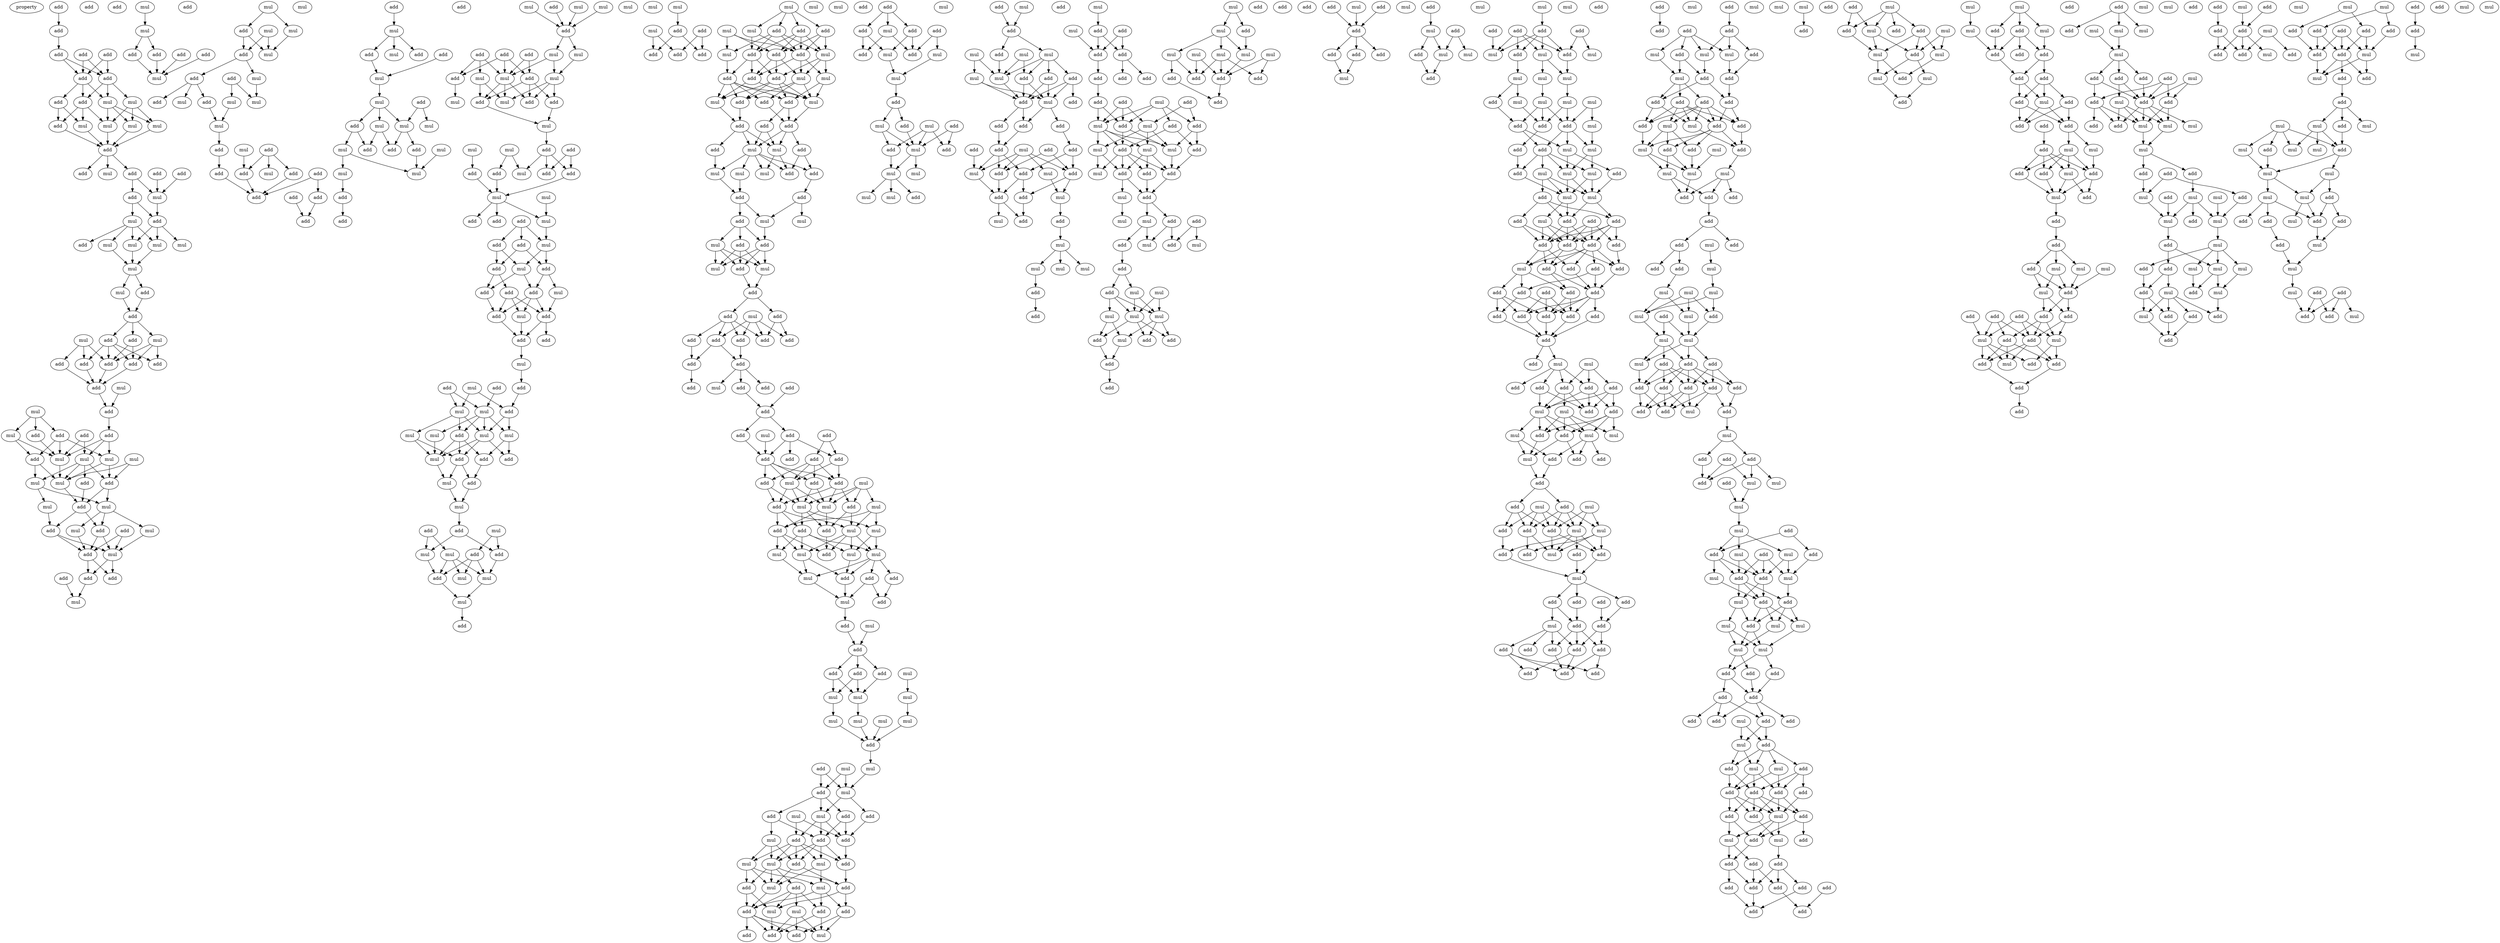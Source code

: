 digraph {
    node [fontcolor=black]
    property [mul=2,lf=1.9]
    0 [ label = add ];
    1 [ label = add ];
    2 [ label = add ];
    3 [ label = add ];
    4 [ label = add ];
    5 [ label = add ];
    6 [ label = add ];
    7 [ label = mul ];
    8 [ label = add ];
    9 [ label = add ];
    10 [ label = mul ];
    11 [ label = add ];
    12 [ label = mul ];
    13 [ label = mul ];
    14 [ label = mul ];
    15 [ label = mul ];
    16 [ label = add ];
    17 [ label = add ];
    18 [ label = mul ];
    19 [ label = add ];
    20 [ label = add ];
    21 [ label = add ];
    22 [ label = add ];
    23 [ label = mul ];
    24 [ label = mul ];
    25 [ label = add ];
    26 [ label = mul ];
    27 [ label = add ];
    28 [ label = mul ];
    29 [ label = mul ];
    30 [ label = mul ];
    31 [ label = mul ];
    32 [ label = add ];
    33 [ label = mul ];
    34 [ label = add ];
    35 [ label = add ];
    36 [ label = mul ];
    37 [ label = mul ];
    38 [ label = add ];
    39 [ label = add ];
    40 [ label = add ];
    41 [ label = add ];
    42 [ label = add ];
    43 [ label = add ];
    44 [ label = add ];
    45 [ label = add ];
    46 [ label = mul ];
    47 [ label = mul ];
    48 [ label = add ];
    49 [ label = add ];
    50 [ label = add ];
    51 [ label = mul ];
    52 [ label = add ];
    53 [ label = add ];
    54 [ label = mul ];
    55 [ label = mul ];
    56 [ label = add ];
    57 [ label = mul ];
    58 [ label = mul ];
    59 [ label = add ];
    60 [ label = mul ];
    61 [ label = mul ];
    62 [ label = add ];
    63 [ label = mul ];
    64 [ label = mul ];
    65 [ label = add ];
    66 [ label = add ];
    67 [ label = add ];
    68 [ label = add ];
    69 [ label = mul ];
    70 [ label = mul ];
    71 [ label = mul ];
    72 [ label = add ];
    73 [ label = add ];
    74 [ label = add ];
    75 [ label = add ];
    76 [ label = add ];
    77 [ label = mul ];
    78 [ label = mul ];
    79 [ label = mul ];
    80 [ label = add ];
    81 [ label = add ];
    82 [ label = add ];
    83 [ label = add ];
    84 [ label = add ];
    85 [ label = mul ];
    86 [ label = mul ];
    87 [ label = mul ];
    88 [ label = add ];
    89 [ label = mul ];
    90 [ label = mul ];
    91 [ label = add ];
    92 [ label = add ];
    93 [ label = mul ];
    94 [ label = add ];
    95 [ label = mul ];
    96 [ label = mul ];
    97 [ label = add ];
    98 [ label = mul ];
    99 [ label = add ];
    100 [ label = mul ];
    101 [ label = add ];
    102 [ label = add ];
    103 [ label = mul ];
    104 [ label = mul ];
    105 [ label = add ];
    106 [ label = add ];
    107 [ label = add ];
    108 [ label = add ];
    109 [ label = add ];
    110 [ label = add ];
    111 [ label = add ];
    112 [ label = add ];
    113 [ label = mul ];
    114 [ label = add ];
    115 [ label = mul ];
    116 [ label = add ];
    117 [ label = add ];
    118 [ label = add ];
    119 [ label = add ];
    120 [ label = mul ];
    121 [ label = mul ];
    122 [ label = add ];
    123 [ label = mul ];
    124 [ label = mul ];
    125 [ label = mul ];
    126 [ label = add ];
    127 [ label = mul ];
    128 [ label = mul ];
    129 [ label = add ];
    130 [ label = add ];
    131 [ label = add ];
    132 [ label = mul ];
    133 [ label = mul ];
    134 [ label = mul ];
    135 [ label = add ];
    136 [ label = add ];
    137 [ label = mul ];
    138 [ label = add ];
    139 [ label = mul ];
    140 [ label = mul ];
    141 [ label = add ];
    142 [ label = add ];
    143 [ label = add ];
    144 [ label = mul ];
    145 [ label = mul ];
    146 [ label = add ];
    147 [ label = mul ];
    148 [ label = mul ];
    149 [ label = add ];
    150 [ label = add ];
    151 [ label = mul ];
    152 [ label = add ];
    153 [ label = add ];
    154 [ label = mul ];
    155 [ label = mul ];
    156 [ label = add ];
    157 [ label = mul ];
    158 [ label = add ];
    159 [ label = mul ];
    160 [ label = add ];
    161 [ label = mul ];
    162 [ label = add ];
    163 [ label = mul ];
    164 [ label = add ];
    165 [ label = add ];
    166 [ label = add ];
    167 [ label = mul ];
    168 [ label = mul ];
    169 [ label = add ];
    170 [ label = add ];
    171 [ label = mul ];
    172 [ label = add ];
    173 [ label = add ];
    174 [ label = mul ];
    175 [ label = add ];
    176 [ label = add ];
    177 [ label = add ];
    178 [ label = mul ];
    179 [ label = mul ];
    180 [ label = add ];
    181 [ label = add ];
    182 [ label = add ];
    183 [ label = add ];
    184 [ label = add ];
    185 [ label = mul ];
    186 [ label = add ];
    187 [ label = add ];
    188 [ label = mul ];
    189 [ label = add ];
    190 [ label = add ];
    191 [ label = mul ];
    192 [ label = add ];
    193 [ label = mul ];
    194 [ label = mul ];
    195 [ label = add ];
    196 [ label = mul ];
    197 [ label = mul ];
    198 [ label = add ];
    199 [ label = mul ];
    200 [ label = mul ];
    201 [ label = add ];
    202 [ label = mul ];
    203 [ label = add ];
    204 [ label = add ];
    205 [ label = add ];
    206 [ label = mul ];
    207 [ label = mul ];
    208 [ label = mul ];
    209 [ label = add ];
    210 [ label = add ];
    211 [ label = mul ];
    212 [ label = add ];
    213 [ label = mul ];
    214 [ label = add ];
    215 [ label = mul ];
    216 [ label = mul ];
    217 [ label = add ];
    218 [ label = mul ];
    219 [ label = mul ];
    220 [ label = mul ];
    221 [ label = add ];
    222 [ label = mul ];
    223 [ label = add ];
    224 [ label = mul ];
    225 [ label = add ];
    226 [ label = add ];
    227 [ label = add ];
    228 [ label = add ];
    229 [ label = mul ];
    230 [ label = mul ];
    231 [ label = add ];
    232 [ label = mul ];
    233 [ label = add ];
    234 [ label = add ];
    235 [ label = mul ];
    236 [ label = add ];
    237 [ label = add ];
    238 [ label = mul ];
    239 [ label = add ];
    240 [ label = add ];
    241 [ label = mul ];
    242 [ label = mul ];
    243 [ label = add ];
    244 [ label = add ];
    245 [ label = add ];
    246 [ label = add ];
    247 [ label = add ];
    248 [ label = mul ];
    249 [ label = mul ];
    250 [ label = add ];
    251 [ label = add ];
    252 [ label = add ];
    253 [ label = add ];
    254 [ label = add ];
    255 [ label = mul ];
    256 [ label = mul ];
    257 [ label = add ];
    258 [ label = add ];
    259 [ label = mul ];
    260 [ label = mul ];
    261 [ label = mul ];
    262 [ label = add ];
    263 [ label = add ];
    264 [ label = add ];
    265 [ label = mul ];
    266 [ label = mul ];
    267 [ label = add ];
    268 [ label = mul ];
    269 [ label = add ];
    270 [ label = mul ];
    271 [ label = mul ];
    272 [ label = mul ];
    273 [ label = add ];
    274 [ label = add ];
    275 [ label = add ];
    276 [ label = mul ];
    277 [ label = add ];
    278 [ label = add ];
    279 [ label = add ];
    280 [ label = add ];
    281 [ label = add ];
    282 [ label = add ];
    283 [ label = add ];
    284 [ label = add ];
    285 [ label = mul ];
    286 [ label = add ];
    287 [ label = add ];
    288 [ label = add ];
    289 [ label = add ];
    290 [ label = add ];
    291 [ label = add ];
    292 [ label = mul ];
    293 [ label = add ];
    294 [ label = add ];
    295 [ label = add ];
    296 [ label = add ];
    297 [ label = add ];
    298 [ label = add ];
    299 [ label = add ];
    300 [ label = mul ];
    301 [ label = add ];
    302 [ label = add ];
    303 [ label = mul ];
    304 [ label = mul ];
    305 [ label = add ];
    306 [ label = mul ];
    307 [ label = mul ];
    308 [ label = add ];
    309 [ label = add ];
    310 [ label = mul ];
    311 [ label = add ];
    312 [ label = add ];
    313 [ label = mul ];
    314 [ label = mul ];
    315 [ label = mul ];
    316 [ label = mul ];
    317 [ label = add ];
    318 [ label = mul ];
    319 [ label = add ];
    320 [ label = add ];
    321 [ label = add ];
    322 [ label = mul ];
    323 [ label = add ];
    324 [ label = mul ];
    325 [ label = add ];
    326 [ label = mul ];
    327 [ label = add ];
    328 [ label = mul ];
    329 [ label = mul ];
    330 [ label = add ];
    331 [ label = add ];
    332 [ label = add ];
    333 [ label = mul ];
    334 [ label = mul ];
    335 [ label = mul ];
    336 [ label = mul ];
    337 [ label = mul ];
    338 [ label = mul ];
    339 [ label = mul ];
    340 [ label = add ];
    341 [ label = mul ];
    342 [ label = add ];
    343 [ label = mul ];
    344 [ label = mul ];
    345 [ label = add ];
    346 [ label = mul ];
    347 [ label = add ];
    348 [ label = add ];
    349 [ label = add ];
    350 [ label = mul ];
    351 [ label = add ];
    352 [ label = mul ];
    353 [ label = add ];
    354 [ label = add ];
    355 [ label = mul ];
    356 [ label = mul ];
    357 [ label = add ];
    358 [ label = add ];
    359 [ label = mul ];
    360 [ label = add ];
    361 [ label = mul ];
    362 [ label = mul ];
    363 [ label = add ];
    364 [ label = add ];
    365 [ label = add ];
    366 [ label = mul ];
    367 [ label = add ];
    368 [ label = mul ];
    369 [ label = add ];
    370 [ label = add ];
    371 [ label = add ];
    372 [ label = add ];
    373 [ label = mul ];
    374 [ label = add ];
    375 [ label = add ];
    376 [ label = add ];
    377 [ label = add ];
    378 [ label = mul ];
    379 [ label = mul ];
    380 [ label = add ];
    381 [ label = add ];
    382 [ label = mul ];
    383 [ label = mul ];
    384 [ label = add ];
    385 [ label = mul ];
    386 [ label = add ];
    387 [ label = add ];
    388 [ label = mul ];
    389 [ label = add ];
    390 [ label = mul ];
    391 [ label = add ];
    392 [ label = mul ];
    393 [ label = add ];
    394 [ label = mul ];
    395 [ label = mul ];
    396 [ label = add ];
    397 [ label = mul ];
    398 [ label = mul ];
    399 [ label = mul ];
    400 [ label = add ];
    401 [ label = add ];
    402 [ label = mul ];
    403 [ label = add ];
    404 [ label = mul ];
    405 [ label = mul ];
    406 [ label = add ];
    407 [ label = mul ];
    408 [ label = mul ];
    409 [ label = add ];
    410 [ label = add ];
    411 [ label = add ];
    412 [ label = add ];
    413 [ label = mul ];
    414 [ label = add ];
    415 [ label = add ];
    416 [ label = add ];
    417 [ label = add ];
    418 [ label = add ];
    419 [ label = add ];
    420 [ label = add ];
    421 [ label = mul ];
    422 [ label = add ];
    423 [ label = add ];
    424 [ label = mul ];
    425 [ label = add ];
    426 [ label = mul ];
    427 [ label = add ];
    428 [ label = mul ];
    429 [ label = add ];
    430 [ label = add ];
    431 [ label = mul ];
    432 [ label = add ];
    433 [ label = add ];
    434 [ label = mul ];
    435 [ label = mul ];
    436 [ label = mul ];
    437 [ label = mul ];
    438 [ label = add ];
    439 [ label = mul ];
    440 [ label = add ];
    441 [ label = add ];
    442 [ label = add ];
    443 [ label = mul ];
    444 [ label = add ];
    445 [ label = add ];
    446 [ label = add ];
    447 [ label = add ];
    448 [ label = add ];
    449 [ label = add ];
    450 [ label = mul ];
    451 [ label = add ];
    452 [ label = add ];
    453 [ label = add ];
    454 [ label = mul ];
    455 [ label = mul ];
    456 [ label = add ];
    457 [ label = add ];
    458 [ label = mul ];
    459 [ label = mul ];
    460 [ label = add ];
    461 [ label = add ];
    462 [ label = mul ];
    463 [ label = add ];
    464 [ label = add ];
    465 [ label = add ];
    466 [ label = mul ];
    467 [ label = add ];
    468 [ label = mul ];
    469 [ label = mul ];
    470 [ label = add ];
    471 [ label = mul ];
    472 [ label = add ];
    473 [ label = mul ];
    474 [ label = mul ];
    475 [ label = add ];
    476 [ label = add ];
    477 [ label = add ];
    478 [ label = add ];
    479 [ label = mul ];
    480 [ label = mul ];
    481 [ label = mul ];
    482 [ label = mul ];
    483 [ label = mul ];
    484 [ label = add ];
    485 [ label = add ];
    486 [ label = add ];
    487 [ label = mul ];
    488 [ label = add ];
    489 [ label = add ];
    490 [ label = mul ];
    491 [ label = mul ];
    492 [ label = add ];
    493 [ label = mul ];
    494 [ label = mul ];
    495 [ label = mul ];
    496 [ label = mul ];
    497 [ label = mul ];
    498 [ label = add ];
    499 [ label = add ];
    500 [ label = add ];
    501 [ label = add ];
    502 [ label = add ];
    503 [ label = add ];
    504 [ label = add ];
    505 [ label = add ];
    506 [ label = add ];
    507 [ label = mul ];
    508 [ label = add ];
    509 [ label = add ];
    510 [ label = mul ];
    511 [ label = add ];
    512 [ label = add ];
    513 [ label = add ];
    514 [ label = add ];
    515 [ label = mul ];
    516 [ label = mul ];
    517 [ label = add ];
    518 [ label = mul ];
    519 [ label = add ];
    520 [ label = mul ];
    521 [ label = mul ];
    522 [ label = add ];
    523 [ label = mul ];
    524 [ label = add ];
    525 [ label = add ];
    526 [ label = add ];
    527 [ label = add ];
    528 [ label = add ];
    529 [ label = mul ];
    530 [ label = mul ];
    531 [ label = mul ];
    532 [ label = add ];
    533 [ label = mul ];
    534 [ label = mul ];
    535 [ label = mul ];
    536 [ label = mul ];
    537 [ label = mul ];
    538 [ label = mul ];
    539 [ label = add ];
    540 [ label = mul ];
    541 [ label = mul ];
    542 [ label = add ];
    543 [ label = add ];
    544 [ label = add ];
    545 [ label = mul ];
    546 [ label = mul ];
    547 [ label = add ];
    548 [ label = mul ];
    549 [ label = add ];
    550 [ label = mul ];
    551 [ label = add ];
    552 [ label = mul ];
    553 [ label = mul ];
    554 [ label = add ];
    555 [ label = mul ];
    556 [ label = add ];
    557 [ label = mul ];
    558 [ label = add ];
    559 [ label = add ];
    560 [ label = add ];
    561 [ label = add ];
    562 [ label = mul ];
    563 [ label = add ];
    564 [ label = add ];
    565 [ label = add ];
    566 [ label = add ];
    567 [ label = add ];
    568 [ label = add ];
    569 [ label = mul ];
    570 [ label = add ];
    571 [ label = add ];
    572 [ label = add ];
    573 [ label = add ];
    574 [ label = add ];
    575 [ label = add ];
    576 [ label = add ];
    577 [ label = add ];
    578 [ label = add ];
    579 [ label = add ];
    580 [ label = add ];
    581 [ label = add ];
    582 [ label = add ];
    583 [ label = mul ];
    584 [ label = add ];
    585 [ label = mul ];
    586 [ label = add ];
    587 [ label = add ];
    588 [ label = add ];
    589 [ label = add ];
    590 [ label = add ];
    591 [ label = add ];
    592 [ label = mul ];
    593 [ label = add ];
    594 [ label = mul ];
    595 [ label = add ];
    596 [ label = mul ];
    597 [ label = mul ];
    598 [ label = mul ];
    599 [ label = add ];
    600 [ label = mul ];
    601 [ label = add ];
    602 [ label = add ];
    603 [ label = add ];
    604 [ label = add ];
    605 [ label = add ];
    606 [ label = mul ];
    607 [ label = add ];
    608 [ label = mul ];
    609 [ label = add ];
    610 [ label = mul ];
    611 [ label = mul ];
    612 [ label = add ];
    613 [ label = add ];
    614 [ label = add ];
    615 [ label = add ];
    616 [ label = mul ];
    617 [ label = add ];
    618 [ label = add ];
    619 [ label = mul ];
    620 [ label = add ];
    621 [ label = add ];
    622 [ label = add ];
    623 [ label = add ];
    624 [ label = add ];
    625 [ label = add ];
    626 [ label = mul ];
    627 [ label = add ];
    628 [ label = add ];
    629 [ label = add ];
    630 [ label = add ];
    631 [ label = add ];
    632 [ label = add ];
    633 [ label = add ];
    634 [ label = add ];
    635 [ label = add ];
    636 [ label = add ];
    637 [ label = add ];
    638 [ label = mul ];
    639 [ label = add ];
    640 [ label = add ];
    641 [ label = add ];
    642 [ label = add ];
    643 [ label = add ];
    644 [ label = mul ];
    645 [ label = mul ];
    646 [ label = mul ];
    647 [ label = mul ];
    648 [ label = add ];
    649 [ label = add ];
    650 [ label = add ];
    651 [ label = add ];
    652 [ label = add ];
    653 [ label = add ];
    654 [ label = mul ];
    655 [ label = add ];
    656 [ label = add ];
    657 [ label = mul ];
    658 [ label = add ];
    659 [ label = add ];
    660 [ label = add ];
    661 [ label = mul ];
    662 [ label = mul ];
    663 [ label = add ];
    664 [ label = mul ];
    665 [ label = mul ];
    666 [ label = mul ];
    667 [ label = add ];
    668 [ label = add ];
    669 [ label = add ];
    670 [ label = add ];
    671 [ label = add ];
    672 [ label = add ];
    673 [ label = mul ];
    674 [ label = mul ];
    675 [ label = add ];
    676 [ label = add ];
    677 [ label = mul ];
    678 [ label = mul ];
    679 [ label = mul ];
    680 [ label = add ];
    681 [ label = add ];
    682 [ label = mul ];
    683 [ label = mul ];
    684 [ label = mul ];
    685 [ label = mul ];
    686 [ label = add ];
    687 [ label = mul ];
    688 [ label = add ];
    689 [ label = add ];
    690 [ label = add ];
    691 [ label = add ];
    692 [ label = add ];
    693 [ label = add ];
    694 [ label = add ];
    695 [ label = add ];
    696 [ label = add ];
    697 [ label = add ];
    698 [ label = mul ];
    699 [ label = mul ];
    700 [ label = add ];
    701 [ label = mul ];
    702 [ label = add ];
    703 [ label = add ];
    704 [ label = add ];
    705 [ label = mul ];
    706 [ label = add ];
    707 [ label = mul ];
    708 [ label = mul ];
    709 [ label = add ];
    710 [ label = mul ];
    711 [ label = mul ];
    712 [ label = add ];
    713 [ label = add ];
    714 [ label = add ];
    715 [ label = mul ];
    716 [ label = mul ];
    717 [ label = add ];
    718 [ label = add ];
    719 [ label = mul ];
    720 [ label = add ];
    721 [ label = add ];
    722 [ label = mul ];
    723 [ label = mul ];
    724 [ label = add ];
    725 [ label = mul ];
    726 [ label = mul ];
    727 [ label = mul ];
    728 [ label = mul ];
    729 [ label = add ];
    730 [ label = add ];
    731 [ label = add ];
    732 [ label = mul ];
    733 [ label = add ];
    734 [ label = add ];
    735 [ label = add ];
    736 [ label = add ];
    737 [ label = add ];
    738 [ label = mul ];
    739 [ label = add ];
    740 [ label = mul ];
    741 [ label = add ];
    742 [ label = mul ];
    743 [ label = mul ];
    744 [ label = add ];
    745 [ label = add ];
    746 [ label = add ];
    747 [ label = add ];
    748 [ label = add ];
    749 [ label = add ];
    750 [ label = mul ];
    751 [ label = add ];
    752 [ label = add ];
    753 [ label = add ];
    754 [ label = mul ];
    755 [ label = add ];
    756 [ label = mul ];
    757 [ label = add ];
    758 [ label = add ];
    759 [ label = add ];
    760 [ label = add ];
    761 [ label = add ];
    762 [ label = add ];
    763 [ label = add ];
    764 [ label = add ];
    765 [ label = add ];
    766 [ label = add ];
    767 [ label = add ];
    768 [ label = mul ];
    769 [ label = add ];
    770 [ label = add ];
    771 [ label = mul ];
    772 [ label = add ];
    773 [ label = mul ];
    774 [ label = add ];
    775 [ label = mul ];
    776 [ label = add ];
    777 [ label = add ];
    778 [ label = add ];
    779 [ label = mul ];
    780 [ label = mul ];
    781 [ label = add ];
    782 [ label = mul ];
    783 [ label = mul ];
    784 [ label = add ];
    785 [ label = mul ];
    786 [ label = mul ];
    787 [ label = mul ];
    788 [ label = add ];
    789 [ label = add ];
    790 [ label = mul ];
    791 [ label = add ];
    792 [ label = add ];
    793 [ label = add ];
    794 [ label = add ];
    795 [ label = add ];
    796 [ label = add ];
    797 [ label = add ];
    798 [ label = add ];
    799 [ label = mul ];
    800 [ label = add ];
    801 [ label = add ];
    802 [ label = add ];
    803 [ label = mul ];
    804 [ label = mul ];
    805 [ label = add ];
    806 [ label = add ];
    807 [ label = add ];
    808 [ label = mul ];
    809 [ label = add ];
    810 [ label = mul ];
    811 [ label = add ];
    812 [ label = add ];
    813 [ label = add ];
    814 [ label = mul ];
    815 [ label = mul ];
    816 [ label = mul ];
    817 [ label = add ];
    818 [ label = mul ];
    819 [ label = add ];
    820 [ label = add ];
    821 [ label = add ];
    822 [ label = add ];
    823 [ label = add ];
    824 [ label = add ];
    825 [ label = add ];
    826 [ label = add ];
    827 [ label = mul ];
    828 [ label = mul ];
    829 [ label = add ];
    830 [ label = add ];
    831 [ label = mul ];
    832 [ label = add ];
    833 [ label = add ];
    834 [ label = add ];
    835 [ label = add ];
    836 [ label = mul ];
    837 [ label = add ];
    838 [ label = mul ];
    839 [ label = mul ];
    840 [ label = mul ];
    841 [ label = mul ];
    842 [ label = mul ];
    843 [ label = add ];
    844 [ label = add ];
    845 [ label = add ];
    846 [ label = add ];
    847 [ label = mul ];
    848 [ label = add ];
    849 [ label = add ];
    850 [ label = add ];
    851 [ label = mul ];
    852 [ label = mul ];
    853 [ label = add ];
    854 [ label = mul ];
    855 [ label = add ];
    856 [ label = mul ];
    857 [ label = add ];
    858 [ label = add ];
    859 [ label = add ];
    860 [ label = mul ];
    861 [ label = mul ];
    862 [ label = add ];
    863 [ label = add ];
    864 [ label = mul ];
    865 [ label = mul ];
    866 [ label = mul ];
    867 [ label = add ];
    868 [ label = mul ];
    869 [ label = add ];
    870 [ label = mul ];
    871 [ label = mul ];
    872 [ label = add ];
    873 [ label = add ];
    874 [ label = mul ];
    875 [ label = mul ];
    876 [ label = mul ];
    877 [ label = add ];
    878 [ label = add ];
    879 [ label = mul ];
    880 [ label = mul ];
    881 [ label = add ];
    882 [ label = add ];
    883 [ label = add ];
    884 [ label = add ];
    885 [ label = add ];
    886 [ label = add ];
    887 [ label = add ];
    888 [ label = mul ];
    889 [ label = add ];
    890 [ label = add ];
    891 [ label = mul ];
    892 [ label = mul ];
    893 [ label = add ];
    894 [ label = add ];
    895 [ label = add ];
    896 [ label = mul ];
    897 [ label = mul ];
    898 [ label = mul ];
    899 [ label = add ];
    900 [ label = add ];
    901 [ label = add ];
    902 [ label = add ];
    903 [ label = add ];
    904 [ label = add ];
    905 [ label = add ];
    906 [ label = mul ];
    907 [ label = add ];
    908 [ label = mul ];
    909 [ label = add ];
    910 [ label = add ];
    911 [ label = mul ];
    912 [ label = mul ];
    913 [ label = mul ];
    914 [ label = add ];
    915 [ label = add ];
    916 [ label = mul ];
    917 [ label = mul ];
    918 [ label = mul ];
    919 [ label = add ];
    920 [ label = mul ];
    921 [ label = mul ];
    922 [ label = mul ];
    923 [ label = mul ];
    924 [ label = add ];
    925 [ label = add ];
    926 [ label = add ];
    927 [ label = add ];
    928 [ label = mul ];
    929 [ label = add ];
    930 [ label = mul ];
    931 [ label = add ];
    932 [ label = mul ];
    933 [ label = mul ];
    934 [ label = add ];
    935 [ label = add ];
    936 [ label = mul ];
    937 [ label = add ];
    938 [ label = add ];
    939 [ label = add ];
    940 [ label = add ];
    941 [ label = mul ];
    942 [ label = add ];
    943 [ label = mul ];
    944 [ label = mul ];
    0 -> 1 [ name = 0 ];
    1 -> 2 [ name = 1 ];
    2 -> 5 [ name = 2 ];
    2 -> 6 [ name = 3 ];
    3 -> 5 [ name = 4 ];
    3 -> 6 [ name = 5 ];
    4 -> 5 [ name = 6 ];
    4 -> 6 [ name = 7 ];
    5 -> 7 [ name = 8 ];
    5 -> 8 [ name = 9 ];
    5 -> 9 [ name = 10 ];
    6 -> 7 [ name = 11 ];
    6 -> 9 [ name = 12 ];
    6 -> 10 [ name = 13 ];
    7 -> 13 [ name = 14 ];
    7 -> 14 [ name = 15 ];
    7 -> 15 [ name = 16 ];
    8 -> 11 [ name = 17 ];
    8 -> 12 [ name = 18 ];
    9 -> 11 [ name = 19 ];
    9 -> 12 [ name = 20 ];
    9 -> 13 [ name = 21 ];
    10 -> 13 [ name = 22 ];
    10 -> 14 [ name = 23 ];
    10 -> 15 [ name = 24 ];
    11 -> 16 [ name = 25 ];
    12 -> 16 [ name = 26 ];
    13 -> 16 [ name = 27 ];
    14 -> 16 [ name = 28 ];
    15 -> 16 [ name = 29 ];
    16 -> 17 [ name = 30 ];
    16 -> 18 [ name = 31 ];
    16 -> 21 [ name = 32 ];
    19 -> 23 [ name = 33 ];
    20 -> 23 [ name = 34 ];
    21 -> 22 [ name = 35 ];
    21 -> 23 [ name = 36 ];
    22 -> 24 [ name = 37 ];
    22 -> 25 [ name = 38 ];
    23 -> 25 [ name = 39 ];
    24 -> 27 [ name = 40 ];
    24 -> 28 [ name = 41 ];
    24 -> 29 [ name = 42 ];
    24 -> 30 [ name = 43 ];
    25 -> 26 [ name = 44 ];
    25 -> 28 [ name = 45 ];
    25 -> 30 [ name = 46 ];
    28 -> 31 [ name = 47 ];
    29 -> 31 [ name = 48 ];
    30 -> 31 [ name = 49 ];
    31 -> 33 [ name = 50 ];
    31 -> 34 [ name = 51 ];
    33 -> 35 [ name = 52 ];
    34 -> 35 [ name = 53 ];
    35 -> 37 [ name = 54 ];
    35 -> 38 [ name = 55 ];
    35 -> 39 [ name = 56 ];
    36 -> 40 [ name = 57 ];
    36 -> 41 [ name = 58 ];
    36 -> 42 [ name = 59 ];
    37 -> 42 [ name = 60 ];
    37 -> 43 [ name = 61 ];
    37 -> 44 [ name = 62 ];
    38 -> 41 [ name = 63 ];
    38 -> 42 [ name = 64 ];
    38 -> 43 [ name = 65 ];
    38 -> 44 [ name = 66 ];
    39 -> 42 [ name = 67 ];
    39 -> 43 [ name = 68 ];
    40 -> 45 [ name = 69 ];
    41 -> 45 [ name = 70 ];
    42 -> 45 [ name = 71 ];
    43 -> 45 [ name = 72 ];
    45 -> 48 [ name = 73 ];
    46 -> 48 [ name = 74 ];
    47 -> 49 [ name = 75 ];
    47 -> 51 [ name = 76 ];
    47 -> 53 [ name = 77 ];
    48 -> 50 [ name = 78 ];
    49 -> 56 [ name = 79 ];
    49 -> 57 [ name = 80 ];
    49 -> 58 [ name = 81 ];
    50 -> 54 [ name = 82 ];
    50 -> 57 [ name = 83 ];
    50 -> 58 [ name = 84 ];
    51 -> 56 [ name = 85 ];
    51 -> 57 [ name = 86 ];
    52 -> 54 [ name = 87 ];
    52 -> 57 [ name = 88 ];
    53 -> 57 [ name = 89 ];
    54 -> 59 [ name = 90 ];
    54 -> 60 [ name = 91 ];
    54 -> 61 [ name = 92 ];
    54 -> 62 [ name = 93 ];
    55 -> 61 [ name = 94 ];
    55 -> 62 [ name = 95 ];
    56 -> 60 [ name = 96 ];
    56 -> 61 [ name = 97 ];
    57 -> 61 [ name = 98 ];
    58 -> 61 [ name = 99 ];
    58 -> 62 [ name = 100 ];
    59 -> 65 [ name = 101 ];
    60 -> 63 [ name = 102 ];
    60 -> 64 [ name = 103 ];
    61 -> 65 [ name = 104 ];
    62 -> 63 [ name = 105 ];
    62 -> 65 [ name = 106 ];
    63 -> 67 [ name = 107 ];
    63 -> 69 [ name = 108 ];
    63 -> 70 [ name = 109 ];
    64 -> 68 [ name = 110 ];
    65 -> 67 [ name = 111 ];
    65 -> 68 [ name = 112 ];
    66 -> 71 [ name = 113 ];
    66 -> 72 [ name = 114 ];
    67 -> 71 [ name = 115 ];
    67 -> 72 [ name = 116 ];
    68 -> 71 [ name = 117 ];
    68 -> 72 [ name = 118 ];
    69 -> 71 [ name = 119 ];
    70 -> 72 [ name = 120 ];
    71 -> 74 [ name = 121 ];
    71 -> 75 [ name = 122 ];
    72 -> 74 [ name = 123 ];
    72 -> 75 [ name = 124 ];
    73 -> 77 [ name = 125 ];
    74 -> 77 [ name = 126 ];
    78 -> 79 [ name = 127 ];
    79 -> 83 [ name = 128 ];
    79 -> 84 [ name = 129 ];
    81 -> 85 [ name = 130 ];
    82 -> 85 [ name = 131 ];
    83 -> 85 [ name = 132 ];
    84 -> 85 [ name = 133 ];
    86 -> 87 [ name = 134 ];
    86 -> 88 [ name = 135 ];
    87 -> 90 [ name = 136 ];
    88 -> 90 [ name = 137 ];
    88 -> 91 [ name = 138 ];
    89 -> 90 [ name = 139 ];
    89 -> 91 [ name = 140 ];
    91 -> 93 [ name = 141 ];
    91 -> 94 [ name = 142 ];
    92 -> 95 [ name = 143 ];
    92 -> 96 [ name = 144 ];
    93 -> 95 [ name = 145 ];
    94 -> 97 [ name = 146 ];
    94 -> 98 [ name = 147 ];
    94 -> 99 [ name = 148 ];
    96 -> 100 [ name = 149 ];
    99 -> 100 [ name = 150 ];
    100 -> 102 [ name = 151 ];
    101 -> 104 [ name = 152 ];
    101 -> 105 [ name = 153 ];
    101 -> 107 [ name = 154 ];
    102 -> 106 [ name = 155 ];
    103 -> 105 [ name = 156 ];
    105 -> 110 [ name = 157 ];
    106 -> 110 [ name = 158 ];
    107 -> 110 [ name = 159 ];
    108 -> 109 [ name = 160 ];
    108 -> 110 [ name = 161 ];
    109 -> 112 [ name = 162 ];
    111 -> 112 [ name = 163 ];
    114 -> 115 [ name = 164 ];
    115 -> 117 [ name = 165 ];
    115 -> 119 [ name = 166 ];
    115 -> 120 [ name = 167 ];
    118 -> 121 [ name = 168 ];
    119 -> 121 [ name = 169 ];
    121 -> 123 [ name = 170 ];
    122 -> 125 [ name = 171 ];
    122 -> 127 [ name = 172 ];
    123 -> 124 [ name = 173 ];
    123 -> 126 [ name = 174 ];
    123 -> 127 [ name = 175 ];
    124 -> 129 [ name = 176 ];
    124 -> 131 [ name = 177 ];
    126 -> 128 [ name = 178 ];
    126 -> 129 [ name = 179 ];
    127 -> 130 [ name = 180 ];
    127 -> 131 [ name = 181 ];
    128 -> 133 [ name = 182 ];
    128 -> 134 [ name = 183 ];
    130 -> 134 [ name = 184 ];
    132 -> 134 [ name = 185 ];
    133 -> 135 [ name = 186 ];
    135 -> 136 [ name = 187 ];
    137 -> 141 [ name = 188 ];
    138 -> 141 [ name = 189 ];
    139 -> 141 [ name = 190 ];
    140 -> 141 [ name = 191 ];
    141 -> 144 [ name = 192 ];
    141 -> 145 [ name = 193 ];
    142 -> 148 [ name = 194 ];
    142 -> 149 [ name = 195 ];
    142 -> 150 [ name = 196 ];
    143 -> 147 [ name = 197 ];
    143 -> 148 [ name = 198 ];
    143 -> 150 [ name = 199 ];
    144 -> 148 [ name = 200 ];
    144 -> 151 [ name = 201 ];
    145 -> 151 [ name = 202 ];
    146 -> 148 [ name = 203 ];
    146 -> 149 [ name = 204 ];
    147 -> 153 [ name = 205 ];
    147 -> 155 [ name = 206 ];
    148 -> 153 [ name = 207 ];
    148 -> 155 [ name = 208 ];
    148 -> 156 [ name = 209 ];
    149 -> 152 [ name = 210 ];
    149 -> 153 [ name = 211 ];
    149 -> 156 [ name = 212 ];
    150 -> 154 [ name = 213 ];
    151 -> 152 [ name = 214 ];
    151 -> 155 [ name = 215 ];
    151 -> 156 [ name = 216 ];
    152 -> 157 [ name = 217 ];
    153 -> 157 [ name = 218 ];
    157 -> 160 [ name = 219 ];
    158 -> 162 [ name = 220 ];
    158 -> 166 [ name = 221 ];
    159 -> 163 [ name = 222 ];
    159 -> 164 [ name = 223 ];
    160 -> 162 [ name = 224 ];
    160 -> 163 [ name = 225 ];
    160 -> 166 [ name = 226 ];
    161 -> 165 [ name = 227 ];
    162 -> 167 [ name = 228 ];
    164 -> 167 [ name = 229 ];
    165 -> 167 [ name = 230 ];
    167 -> 170 [ name = 231 ];
    167 -> 171 [ name = 232 ];
    167 -> 172 [ name = 233 ];
    168 -> 171 [ name = 234 ];
    169 -> 173 [ name = 235 ];
    169 -> 174 [ name = 236 ];
    169 -> 175 [ name = 237 ];
    171 -> 174 [ name = 238 ];
    173 -> 176 [ name = 239 ];
    173 -> 178 [ name = 240 ];
    174 -> 177 [ name = 241 ];
    174 -> 178 [ name = 242 ];
    175 -> 176 [ name = 243 ];
    175 -> 177 [ name = 244 ];
    176 -> 181 [ name = 245 ];
    176 -> 182 [ name = 246 ];
    177 -> 179 [ name = 247 ];
    177 -> 180 [ name = 248 ];
    178 -> 180 [ name = 249 ];
    178 -> 182 [ name = 250 ];
    179 -> 183 [ name = 251 ];
    180 -> 183 [ name = 252 ];
    180 -> 184 [ name = 253 ];
    180 -> 185 [ name = 254 ];
    181 -> 183 [ name = 255 ];
    181 -> 184 [ name = 256 ];
    181 -> 185 [ name = 257 ];
    182 -> 184 [ name = 258 ];
    183 -> 186 [ name = 259 ];
    183 -> 187 [ name = 260 ];
    184 -> 186 [ name = 261 ];
    185 -> 186 [ name = 262 ];
    186 -> 188 [ name = 263 ];
    188 -> 190 [ name = 264 ];
    189 -> 193 [ name = 265 ];
    190 -> 195 [ name = 266 ];
    191 -> 194 [ name = 267 ];
    191 -> 195 [ name = 268 ];
    192 -> 193 [ name = 269 ];
    192 -> 194 [ name = 270 ];
    193 -> 196 [ name = 271 ];
    193 -> 197 [ name = 272 ];
    193 -> 198 [ name = 273 ];
    193 -> 199 [ name = 274 ];
    194 -> 196 [ name = 275 ];
    194 -> 198 [ name = 276 ];
    194 -> 200 [ name = 277 ];
    195 -> 196 [ name = 278 ];
    195 -> 199 [ name = 279 ];
    196 -> 201 [ name = 280 ];
    196 -> 202 [ name = 281 ];
    196 -> 203 [ name = 282 ];
    197 -> 202 [ name = 283 ];
    198 -> 202 [ name = 284 ];
    198 -> 203 [ name = 285 ];
    198 -> 204 [ name = 286 ];
    199 -> 201 [ name = 287 ];
    199 -> 204 [ name = 288 ];
    200 -> 202 [ name = 289 ];
    200 -> 203 [ name = 290 ];
    202 -> 206 [ name = 291 ];
    203 -> 205 [ name = 292 ];
    203 -> 206 [ name = 293 ];
    204 -> 205 [ name = 294 ];
    205 -> 207 [ name = 295 ];
    206 -> 207 [ name = 296 ];
    207 -> 210 [ name = 297 ];
    209 -> 213 [ name = 298 ];
    209 -> 215 [ name = 299 ];
    210 -> 214 [ name = 300 ];
    210 -> 215 [ name = 301 ];
    211 -> 212 [ name = 302 ];
    211 -> 214 [ name = 303 ];
    212 -> 216 [ name = 304 ];
    212 -> 217 [ name = 305 ];
    212 -> 218 [ name = 306 ];
    213 -> 216 [ name = 307 ];
    213 -> 217 [ name = 308 ];
    213 -> 218 [ name = 309 ];
    214 -> 216 [ name = 310 ];
    215 -> 217 [ name = 311 ];
    216 -> 220 [ name = 312 ];
    217 -> 220 [ name = 313 ];
    220 -> 221 [ name = 314 ];
    222 -> 225 [ name = 315 ];
    223 -> 226 [ name = 316 ];
    223 -> 228 [ name = 317 ];
    224 -> 226 [ name = 318 ];
    224 -> 227 [ name = 319 ];
    225 -> 227 [ name = 320 ];
    225 -> 228 [ name = 321 ];
    229 -> 230 [ name = 322 ];
    229 -> 231 [ name = 323 ];
    229 -> 233 [ name = 324 ];
    229 -> 234 [ name = 325 ];
    230 -> 237 [ name = 326 ];
    230 -> 239 [ name = 327 ];
    231 -> 235 [ name = 328 ];
    231 -> 236 [ name = 329 ];
    231 -> 237 [ name = 330 ];
    232 -> 236 [ name = 331 ];
    232 -> 237 [ name = 332 ];
    232 -> 238 [ name = 333 ];
    233 -> 235 [ name = 334 ];
    233 -> 236 [ name = 335 ];
    233 -> 237 [ name = 336 ];
    233 -> 239 [ name = 337 ];
    234 -> 235 [ name = 338 ];
    234 -> 237 [ name = 339 ];
    234 -> 238 [ name = 340 ];
    234 -> 239 [ name = 341 ];
    235 -> 241 [ name = 342 ];
    235 -> 242 [ name = 343 ];
    235 -> 243 [ name = 344 ];
    236 -> 240 [ name = 345 ];
    236 -> 242 [ name = 346 ];
    236 -> 243 [ name = 347 ];
    237 -> 240 [ name = 348 ];
    237 -> 241 [ name = 349 ];
    237 -> 242 [ name = 350 ];
    238 -> 244 [ name = 351 ];
    239 -> 240 [ name = 352 ];
    239 -> 243 [ name = 353 ];
    239 -> 244 [ name = 354 ];
    240 -> 248 [ name = 355 ];
    240 -> 249 [ name = 356 ];
    241 -> 245 [ name = 357 ];
    241 -> 249 [ name = 358 ];
    242 -> 246 [ name = 359 ];
    242 -> 247 [ name = 360 ];
    242 -> 249 [ name = 361 ];
    243 -> 245 [ name = 362 ];
    243 -> 246 [ name = 363 ];
    243 -> 248 [ name = 364 ];
    243 -> 249 [ name = 365 ];
    244 -> 245 [ name = 366 ];
    244 -> 246 [ name = 367 ];
    244 -> 247 [ name = 368 ];
    244 -> 248 [ name = 369 ];
    244 -> 249 [ name = 370 ];
    245 -> 250 [ name = 371 ];
    245 -> 251 [ name = 372 ];
    246 -> 252 [ name = 373 ];
    247 -> 250 [ name = 374 ];
    248 -> 252 [ name = 375 ];
    249 -> 250 [ name = 376 ];
    250 -> 253 [ name = 377 ];
    250 -> 255 [ name = 378 ];
    250 -> 256 [ name = 379 ];
    251 -> 255 [ name = 380 ];
    251 -> 256 [ name = 381 ];
    252 -> 254 [ name = 382 ];
    252 -> 255 [ name = 383 ];
    252 -> 256 [ name = 384 ];
    253 -> 257 [ name = 385 ];
    253 -> 258 [ name = 386 ];
    254 -> 260 [ name = 387 ];
    255 -> 257 [ name = 388 ];
    255 -> 259 [ name = 389 ];
    256 -> 257 [ name = 390 ];
    256 -> 258 [ name = 391 ];
    256 -> 259 [ name = 392 ];
    256 -> 260 [ name = 393 ];
    256 -> 261 [ name = 394 ];
    258 -> 262 [ name = 395 ];
    260 -> 263 [ name = 396 ];
    261 -> 263 [ name = 397 ];
    262 -> 265 [ name = 398 ];
    262 -> 266 [ name = 399 ];
    263 -> 264 [ name = 400 ];
    263 -> 265 [ name = 401 ];
    264 -> 267 [ name = 402 ];
    264 -> 268 [ name = 403 ];
    264 -> 269 [ name = 404 ];
    265 -> 267 [ name = 405 ];
    267 -> 271 [ name = 406 ];
    267 -> 272 [ name = 407 ];
    267 -> 273 [ name = 408 ];
    268 -> 271 [ name = 409 ];
    268 -> 272 [ name = 410 ];
    268 -> 273 [ name = 411 ];
    269 -> 271 [ name = 412 ];
    269 -> 272 [ name = 413 ];
    269 -> 273 [ name = 414 ];
    272 -> 274 [ name = 415 ];
    273 -> 274 [ name = 416 ];
    274 -> 275 [ name = 417 ];
    274 -> 277 [ name = 418 ];
    275 -> 280 [ name = 419 ];
    275 -> 281 [ name = 420 ];
    276 -> 278 [ name = 421 ];
    276 -> 280 [ name = 422 ];
    276 -> 281 [ name = 423 ];
    276 -> 282 [ name = 424 ];
    277 -> 278 [ name = 425 ];
    277 -> 279 [ name = 426 ];
    277 -> 281 [ name = 427 ];
    277 -> 282 [ name = 428 ];
    278 -> 283 [ name = 429 ];
    279 -> 284 [ name = 430 ];
    282 -> 283 [ name = 431 ];
    282 -> 284 [ name = 432 ];
    283 -> 285 [ name = 433 ];
    283 -> 287 [ name = 434 ];
    283 -> 289 [ name = 435 ];
    284 -> 288 [ name = 436 ];
    286 -> 290 [ name = 437 ];
    289 -> 290 [ name = 438 ];
    290 -> 293 [ name = 439 ];
    290 -> 294 [ name = 440 ];
    291 -> 295 [ name = 441 ];
    291 -> 298 [ name = 442 ];
    292 -> 297 [ name = 443 ];
    293 -> 295 [ name = 444 ];
    293 -> 296 [ name = 445 ];
    293 -> 297 [ name = 446 ];
    294 -> 297 [ name = 447 ];
    295 -> 299 [ name = 448 ];
    295 -> 300 [ name = 449 ];
    297 -> 299 [ name = 450 ];
    297 -> 300 [ name = 451 ];
    297 -> 301 [ name = 452 ];
    297 -> 302 [ name = 453 ];
    298 -> 299 [ name = 454 ];
    298 -> 300 [ name = 455 ];
    298 -> 301 [ name = 456 ];
    298 -> 302 [ name = 457 ];
    299 -> 305 [ name = 458 ];
    299 -> 307 [ name = 459 ];
    299 -> 308 [ name = 460 ];
    300 -> 304 [ name = 461 ];
    300 -> 307 [ name = 462 ];
    300 -> 308 [ name = 463 ];
    301 -> 304 [ name = 464 ];
    301 -> 308 [ name = 465 ];
    302 -> 304 [ name = 466 ];
    302 -> 307 [ name = 467 ];
    303 -> 304 [ name = 468 ];
    303 -> 305 [ name = 469 ];
    303 -> 306 [ name = 470 ];
    303 -> 307 [ name = 471 ];
    304 -> 309 [ name = 472 ];
    304 -> 310 [ name = 473 ];
    304 -> 312 [ name = 474 ];
    305 -> 309 [ name = 475 ];
    305 -> 313 [ name = 476 ];
    306 -> 310 [ name = 477 ];
    306 -> 311 [ name = 478 ];
    306 -> 313 [ name = 479 ];
    307 -> 309 [ name = 480 ];
    307 -> 311 [ name = 481 ];
    308 -> 311 [ name = 482 ];
    308 -> 312 [ name = 483 ];
    308 -> 313 [ name = 484 ];
    309 -> 317 [ name = 485 ];
    310 -> 315 [ name = 486 ];
    310 -> 318 [ name = 487 ];
    311 -> 314 [ name = 488 ];
    311 -> 316 [ name = 489 ];
    311 -> 317 [ name = 490 ];
    312 -> 314 [ name = 491 ];
    312 -> 315 [ name = 492 ];
    312 -> 316 [ name = 493 ];
    312 -> 318 [ name = 494 ];
    313 -> 314 [ name = 495 ];
    313 -> 315 [ name = 496 ];
    313 -> 317 [ name = 497 ];
    313 -> 318 [ name = 498 ];
    314 -> 320 [ name = 499 ];
    314 -> 322 [ name = 500 ];
    315 -> 320 [ name = 501 ];
    316 -> 322 [ name = 502 ];
    318 -> 319 [ name = 503 ];
    318 -> 320 [ name = 504 ];
    318 -> 321 [ name = 505 ];
    318 -> 322 [ name = 506 ];
    319 -> 323 [ name = 507 ];
    320 -> 324 [ name = 508 ];
    321 -> 323 [ name = 509 ];
    321 -> 324 [ name = 510 ];
    322 -> 324 [ name = 511 ];
    324 -> 325 [ name = 512 ];
    325 -> 327 [ name = 513 ];
    326 -> 327 [ name = 514 ];
    327 -> 330 [ name = 515 ];
    327 -> 331 [ name = 516 ];
    327 -> 332 [ name = 517 ];
    328 -> 333 [ name = 518 ];
    330 -> 334 [ name = 519 ];
    330 -> 335 [ name = 520 ];
    331 -> 334 [ name = 521 ];
    332 -> 334 [ name = 522 ];
    332 -> 335 [ name = 523 ];
    333 -> 338 [ name = 524 ];
    334 -> 339 [ name = 525 ];
    335 -> 337 [ name = 526 ];
    336 -> 340 [ name = 527 ];
    337 -> 340 [ name = 528 ];
    338 -> 340 [ name = 529 ];
    339 -> 340 [ name = 530 ];
    340 -> 341 [ name = 531 ];
    341 -> 344 [ name = 532 ];
    342 -> 344 [ name = 533 ];
    342 -> 345 [ name = 534 ];
    343 -> 344 [ name = 535 ];
    343 -> 345 [ name = 536 ];
    344 -> 347 [ name = 537 ];
    344 -> 350 [ name = 538 ];
    345 -> 348 [ name = 539 ];
    345 -> 349 [ name = 540 ];
    345 -> 350 [ name = 541 ];
    346 -> 351 [ name = 542 ];
    346 -> 354 [ name = 543 ];
    347 -> 354 [ name = 544 ];
    348 -> 353 [ name = 545 ];
    348 -> 354 [ name = 546 ];
    349 -> 352 [ name = 547 ];
    349 -> 353 [ name = 548 ];
    350 -> 351 [ name = 549 ];
    350 -> 353 [ name = 550 ];
    350 -> 354 [ name = 551 ];
    351 -> 355 [ name = 552 ];
    351 -> 356 [ name = 553 ];
    351 -> 357 [ name = 554 ];
    351 -> 358 [ name = 555 ];
    351 -> 359 [ name = 556 ];
    352 -> 356 [ name = 557 ];
    352 -> 358 [ name = 558 ];
    352 -> 359 [ name = 559 ];
    353 -> 355 [ name = 560 ];
    353 -> 356 [ name = 561 ];
    353 -> 357 [ name = 562 ];
    353 -> 358 [ name = 563 ];
    354 -> 357 [ name = 564 ];
    355 -> 361 [ name = 565 ];
    355 -> 362 [ name = 566 ];
    356 -> 360 [ name = 567 ];
    356 -> 362 [ name = 568 ];
    356 -> 363 [ name = 569 ];
    356 -> 364 [ name = 570 ];
    357 -> 360 [ name = 571 ];
    358 -> 360 [ name = 572 ];
    358 -> 362 [ name = 573 ];
    359 -> 361 [ name = 574 ];
    359 -> 362 [ name = 575 ];
    359 -> 363 [ name = 576 ];
    360 -> 366 [ name = 577 ];
    360 -> 367 [ name = 578 ];
    361 -> 365 [ name = 579 ];
    361 -> 367 [ name = 580 ];
    361 -> 369 [ name = 581 ];
    362 -> 369 [ name = 582 ];
    363 -> 366 [ name = 583 ];
    363 -> 369 [ name = 584 ];
    364 -> 365 [ name = 585 ];
    364 -> 366 [ name = 586 ];
    364 -> 368 [ name = 587 ];
    364 -> 369 [ name = 588 ];
    365 -> 370 [ name = 589 ];
    365 -> 373 [ name = 590 ];
    366 -> 370 [ name = 591 ];
    367 -> 372 [ name = 592 ];
    367 -> 373 [ name = 593 ];
    368 -> 370 [ name = 594 ];
    368 -> 372 [ name = 595 ];
    368 -> 373 [ name = 596 ];
    369 -> 370 [ name = 597 ];
    369 -> 371 [ name = 598 ];
    369 -> 372 [ name = 599 ];
    369 -> 373 [ name = 600 ];
    375 -> 377 [ name = 601 ];
    375 -> 379 [ name = 602 ];
    375 -> 380 [ name = 603 ];
    376 -> 382 [ name = 604 ];
    376 -> 384 [ name = 605 ];
    377 -> 381 [ name = 606 ];
    377 -> 383 [ name = 607 ];
    379 -> 381 [ name = 608 ];
    379 -> 384 [ name = 609 ];
    380 -> 383 [ name = 610 ];
    380 -> 384 [ name = 611 ];
    382 -> 385 [ name = 612 ];
    383 -> 385 [ name = 613 ];
    385 -> 386 [ name = 614 ];
    386 -> 387 [ name = 615 ];
    386 -> 388 [ name = 616 ];
    387 -> 392 [ name = 617 ];
    388 -> 392 [ name = 618 ];
    388 -> 393 [ name = 619 ];
    389 -> 391 [ name = 620 ];
    389 -> 392 [ name = 621 ];
    390 -> 391 [ name = 622 ];
    390 -> 392 [ name = 623 ];
    390 -> 393 [ name = 624 ];
    392 -> 394 [ name = 625 ];
    392 -> 395 [ name = 626 ];
    393 -> 394 [ name = 627 ];
    394 -> 398 [ name = 628 ];
    394 -> 399 [ name = 629 ];
    394 -> 400 [ name = 630 ];
    396 -> 401 [ name = 631 ];
    397 -> 401 [ name = 632 ];
    401 -> 403 [ name = 633 ];
    401 -> 404 [ name = 634 ];
    402 -> 407 [ name = 635 ];
    402 -> 408 [ name = 636 ];
    403 -> 408 [ name = 637 ];
    404 -> 406 [ name = 638 ];
    404 -> 408 [ name = 639 ];
    404 -> 409 [ name = 640 ];
    404 -> 410 [ name = 641 ];
    405 -> 408 [ name = 642 ];
    405 -> 409 [ name = 643 ];
    406 -> 411 [ name = 644 ];
    406 -> 412 [ name = 645 ];
    406 -> 413 [ name = 646 ];
    407 -> 411 [ name = 647 ];
    407 -> 413 [ name = 648 ];
    408 -> 411 [ name = 649 ];
    409 -> 411 [ name = 650 ];
    409 -> 413 [ name = 651 ];
    410 -> 411 [ name = 652 ];
    410 -> 413 [ name = 653 ];
    411 -> 414 [ name = 654 ];
    411 -> 415 [ name = 655 ];
    413 -> 414 [ name = 656 ];
    413 -> 416 [ name = 657 ];
    414 -> 418 [ name = 658 ];
    415 -> 418 [ name = 659 ];
    416 -> 420 [ name = 660 ];
    417 -> 424 [ name = 661 ];
    418 -> 422 [ name = 662 ];
    418 -> 424 [ name = 663 ];
    418 -> 425 [ name = 664 ];
    419 -> 422 [ name = 665 ];
    419 -> 423 [ name = 666 ];
    420 -> 423 [ name = 667 ];
    420 -> 425 [ name = 668 ];
    421 -> 422 [ name = 669 ];
    421 -> 423 [ name = 670 ];
    421 -> 424 [ name = 671 ];
    421 -> 426 [ name = 672 ];
    422 -> 429 [ name = 673 ];
    423 -> 427 [ name = 674 ];
    423 -> 428 [ name = 675 ];
    424 -> 429 [ name = 676 ];
    425 -> 427 [ name = 677 ];
    425 -> 429 [ name = 678 ];
    426 -> 428 [ name = 679 ];
    427 -> 433 [ name = 680 ];
    428 -> 430 [ name = 681 ];
    429 -> 431 [ name = 682 ];
    429 -> 433 [ name = 683 ];
    430 -> 434 [ name = 684 ];
    434 -> 435 [ name = 685 ];
    434 -> 436 [ name = 686 ];
    434 -> 437 [ name = 687 ];
    435 -> 438 [ name = 688 ];
    438 -> 440 [ name = 689 ];
    439 -> 441 [ name = 690 ];
    441 -> 444 [ name = 691 ];
    441 -> 445 [ name = 692 ];
    442 -> 444 [ name = 693 ];
    442 -> 445 [ name = 694 ];
    443 -> 444 [ name = 695 ];
    444 -> 446 [ name = 696 ];
    445 -> 447 [ name = 697 ];
    445 -> 448 [ name = 698 ];
    446 -> 449 [ name = 699 ];
    449 -> 453 [ name = 700 ];
    449 -> 455 [ name = 701 ];
    450 -> 453 [ name = 702 ];
    450 -> 455 [ name = 703 ];
    450 -> 456 [ name = 704 ];
    450 -> 457 [ name = 705 ];
    451 -> 454 [ name = 706 ];
    451 -> 457 [ name = 707 ];
    452 -> 453 [ name = 708 ];
    452 -> 454 [ name = 709 ];
    452 -> 455 [ name = 710 ];
    453 -> 459 [ name = 711 ];
    453 -> 460 [ name = 712 ];
    454 -> 458 [ name = 713 ];
    454 -> 459 [ name = 714 ];
    454 -> 462 [ name = 715 ];
    455 -> 458 [ name = 716 ];
    455 -> 459 [ name = 717 ];
    455 -> 460 [ name = 718 ];
    455 -> 462 [ name = 719 ];
    456 -> 460 [ name = 720 ];
    456 -> 461 [ name = 721 ];
    457 -> 459 [ name = 722 ];
    457 -> 461 [ name = 723 ];
    458 -> 463 [ name = 724 ];
    458 -> 464 [ name = 725 ];
    458 -> 465 [ name = 726 ];
    459 -> 464 [ name = 727 ];
    460 -> 463 [ name = 728 ];
    460 -> 464 [ name = 729 ];
    460 -> 465 [ name = 730 ];
    460 -> 466 [ name = 731 ];
    461 -> 464 [ name = 732 ];
    462 -> 465 [ name = 733 ];
    462 -> 466 [ name = 734 ];
    463 -> 467 [ name = 735 ];
    464 -> 467 [ name = 736 ];
    465 -> 467 [ name = 737 ];
    465 -> 468 [ name = 738 ];
    467 -> 470 [ name = 739 ];
    467 -> 471 [ name = 740 ];
    468 -> 469 [ name = 741 ];
    470 -> 473 [ name = 742 ];
    470 -> 475 [ name = 743 ];
    471 -> 473 [ name = 744 ];
    471 -> 476 [ name = 745 ];
    472 -> 474 [ name = 746 ];
    472 -> 475 [ name = 747 ];
    476 -> 477 [ name = 748 ];
    477 -> 478 [ name = 749 ];
    477 -> 479 [ name = 750 ];
    478 -> 481 [ name = 751 ];
    478 -> 482 [ name = 752 ];
    478 -> 483 [ name = 753 ];
    479 -> 482 [ name = 754 ];
    479 -> 483 [ name = 755 ];
    480 -> 482 [ name = 756 ];
    480 -> 483 [ name = 757 ];
    481 -> 485 [ name = 758 ];
    481 -> 487 [ name = 759 ];
    482 -> 484 [ name = 760 ];
    482 -> 486 [ name = 761 ];
    482 -> 487 [ name = 762 ];
    483 -> 484 [ name = 763 ];
    483 -> 485 [ name = 764 ];
    483 -> 486 [ name = 765 ];
    485 -> 488 [ name = 766 ];
    487 -> 488 [ name = 767 ];
    488 -> 489 [ name = 768 ];
    490 -> 491 [ name = 769 ];
    490 -> 492 [ name = 770 ];
    491 -> 493 [ name = 771 ];
    491 -> 494 [ name = 772 ];
    491 -> 496 [ name = 773 ];
    492 -> 494 [ name = 774 ];
    493 -> 498 [ name = 775 ];
    493 -> 500 [ name = 776 ];
    493 -> 501 [ name = 777 ];
    494 -> 501 [ name = 778 ];
    495 -> 498 [ name = 779 ];
    495 -> 501 [ name = 780 ];
    496 -> 498 [ name = 781 ];
    496 -> 502 [ name = 782 ];
    497 -> 500 [ name = 783 ];
    497 -> 501 [ name = 784 ];
    501 -> 503 [ name = 785 ];
    502 -> 503 [ name = 786 ];
    506 -> 509 [ name = 787 ];
    507 -> 509 [ name = 788 ];
    508 -> 509 [ name = 789 ];
    509 -> 511 [ name = 790 ];
    509 -> 512 [ name = 791 ];
    509 -> 513 [ name = 792 ];
    511 -> 515 [ name = 793 ];
    512 -> 515 [ name = 794 ];
    514 -> 516 [ name = 795 ];
    516 -> 519 [ name = 796 ];
    516 -> 521 [ name = 797 ];
    517 -> 520 [ name = 798 ];
    517 -> 521 [ name = 799 ];
    519 -> 522 [ name = 800 ];
    521 -> 522 [ name = 801 ];
    523 -> 526 [ name = 802 ];
    524 -> 531 [ name = 803 ];
    525 -> 530 [ name = 804 ];
    525 -> 532 [ name = 805 ];
    526 -> 528 [ name = 806 ];
    526 -> 529 [ name = 807 ];
    526 -> 531 [ name = 808 ];
    526 -> 532 [ name = 809 ];
    527 -> 528 [ name = 810 ];
    527 -> 529 [ name = 811 ];
    527 -> 531 [ name = 812 ];
    527 -> 532 [ name = 813 ];
    528 -> 534 [ name = 814 ];
    529 -> 533 [ name = 815 ];
    529 -> 536 [ name = 816 ];
    532 -> 533 [ name = 817 ];
    533 -> 537 [ name = 818 ];
    534 -> 539 [ name = 819 ];
    534 -> 541 [ name = 820 ];
    536 -> 540 [ name = 821 ];
    537 -> 542 [ name = 822 ];
    537 -> 544 [ name = 823 ];
    538 -> 542 [ name = 824 ];
    538 -> 545 [ name = 825 ];
    539 -> 543 [ name = 826 ];
    540 -> 542 [ name = 827 ];
    540 -> 543 [ name = 828 ];
    540 -> 544 [ name = 829 ];
    541 -> 544 [ name = 830 ];
    542 -> 546 [ name = 831 ];
    542 -> 548 [ name = 832 ];
    542 -> 549 [ name = 833 ];
    543 -> 548 [ name = 834 ];
    543 -> 549 [ name = 835 ];
    544 -> 547 [ name = 836 ];
    545 -> 546 [ name = 837 ];
    546 -> 550 [ name = 838 ];
    546 -> 552 [ name = 839 ];
    547 -> 554 [ name = 840 ];
    548 -> 550 [ name = 841 ];
    548 -> 551 [ name = 842 ];
    549 -> 550 [ name = 843 ];
    549 -> 552 [ name = 844 ];
    549 -> 553 [ name = 845 ];
    549 -> 554 [ name = 846 ];
    550 -> 555 [ name = 847 ];
    550 -> 557 [ name = 848 ];
    551 -> 555 [ name = 849 ];
    552 -> 555 [ name = 850 ];
    552 -> 557 [ name = 851 ];
    553 -> 555 [ name = 852 ];
    553 -> 556 [ name = 853 ];
    553 -> 557 [ name = 854 ];
    554 -> 557 [ name = 855 ];
    555 -> 559 [ name = 856 ];
    555 -> 561 [ name = 857 ];
    556 -> 558 [ name = 858 ];
    556 -> 559 [ name = 859 ];
    556 -> 561 [ name = 860 ];
    557 -> 561 [ name = 861 ];
    557 -> 562 [ name = 862 ];
    558 -> 563 [ name = 863 ];
    558 -> 564 [ name = 864 ];
    559 -> 563 [ name = 865 ];
    559 -> 564 [ name = 866 ];
    559 -> 565 [ name = 867 ];
    559 -> 566 [ name = 868 ];
    560 -> 563 [ name = 869 ];
    560 -> 564 [ name = 870 ];
    560 -> 565 [ name = 871 ];
    560 -> 566 [ name = 872 ];
    561 -> 563 [ name = 873 ];
    561 -> 564 [ name = 874 ];
    561 -> 565 [ name = 875 ];
    562 -> 563 [ name = 876 ];
    562 -> 564 [ name = 877 ];
    562 -> 565 [ name = 878 ];
    563 -> 568 [ name = 879 ];
    563 -> 569 [ name = 880 ];
    563 -> 571 [ name = 881 ];
    564 -> 568 [ name = 882 ];
    564 -> 569 [ name = 883 ];
    564 -> 570 [ name = 884 ];
    565 -> 567 [ name = 885 ];
    565 -> 568 [ name = 886 ];
    565 -> 569 [ name = 887 ];
    565 -> 570 [ name = 888 ];
    565 -> 571 [ name = 889 ];
    566 -> 571 [ name = 890 ];
    567 -> 572 [ name = 891 ];
    567 -> 573 [ name = 892 ];
    568 -> 573 [ name = 893 ];
    568 -> 575 [ name = 894 ];
    569 -> 572 [ name = 895 ];
    569 -> 574 [ name = 896 ];
    569 -> 575 [ name = 897 ];
    570 -> 573 [ name = 898 ];
    571 -> 573 [ name = 899 ];
    572 -> 577 [ name = 900 ];
    572 -> 580 [ name = 901 ];
    573 -> 577 [ name = 902 ];
    573 -> 578 [ name = 903 ];
    573 -> 579 [ name = 904 ];
    573 -> 581 [ name = 905 ];
    574 -> 578 [ name = 906 ];
    574 -> 580 [ name = 907 ];
    574 -> 581 [ name = 908 ];
    575 -> 577 [ name = 909 ];
    575 -> 578 [ name = 910 ];
    576 -> 577 [ name = 911 ];
    576 -> 578 [ name = 912 ];
    576 -> 581 [ name = 913 ];
    577 -> 582 [ name = 914 ];
    578 -> 582 [ name = 915 ];
    579 -> 582 [ name = 916 ];
    580 -> 582 [ name = 917 ];
    581 -> 582 [ name = 918 ];
    582 -> 583 [ name = 919 ];
    582 -> 584 [ name = 920 ];
    583 -> 586 [ name = 921 ];
    583 -> 588 [ name = 922 ];
    583 -> 589 [ name = 923 ];
    583 -> 590 [ name = 924 ];
    585 -> 587 [ name = 925 ];
    585 -> 588 [ name = 926 ];
    585 -> 590 [ name = 927 ];
    587 -> 591 [ name = 928 ];
    587 -> 593 [ name = 929 ];
    587 -> 594 [ name = 930 ];
    588 -> 591 [ name = 931 ];
    588 -> 592 [ name = 932 ];
    588 -> 594 [ name = 933 ];
    589 -> 591 [ name = 934 ];
    589 -> 594 [ name = 935 ];
    590 -> 591 [ name = 936 ];
    590 -> 593 [ name = 937 ];
    590 -> 594 [ name = 938 ];
    592 -> 595 [ name = 939 ];
    592 -> 596 [ name = 940 ];
    592 -> 597 [ name = 941 ];
    592 -> 599 [ name = 942 ];
    593 -> 595 [ name = 943 ];
    593 -> 596 [ name = 944 ];
    593 -> 597 [ name = 945 ];
    593 -> 599 [ name = 946 ];
    594 -> 595 [ name = 947 ];
    594 -> 597 [ name = 948 ];
    594 -> 598 [ name = 949 ];
    594 -> 599 [ name = 950 ];
    595 -> 600 [ name = 951 ];
    597 -> 601 [ name = 952 ];
    597 -> 602 [ name = 953 ];
    597 -> 603 [ name = 954 ];
    598 -> 600 [ name = 955 ];
    598 -> 602 [ name = 956 ];
    599 -> 600 [ name = 957 ];
    599 -> 601 [ name = 958 ];
    600 -> 604 [ name = 959 ];
    602 -> 604 [ name = 960 ];
    604 -> 605 [ name = 961 ];
    604 -> 607 [ name = 962 ];
    605 -> 609 [ name = 963 ];
    605 -> 610 [ name = 964 ];
    605 -> 611 [ name = 965 ];
    605 -> 612 [ name = 966 ];
    606 -> 609 [ name = 967 ];
    606 -> 610 [ name = 968 ];
    606 -> 611 [ name = 969 ];
    607 -> 609 [ name = 970 ];
    607 -> 612 [ name = 971 ];
    607 -> 613 [ name = 972 ];
    608 -> 609 [ name = 973 ];
    608 -> 611 [ name = 974 ];
    608 -> 612 [ name = 975 ];
    608 -> 613 [ name = 976 ];
    609 -> 616 [ name = 977 ];
    609 -> 618 [ name = 978 ];
    610 -> 615 [ name = 979 ];
    610 -> 616 [ name = 980 ];
    610 -> 618 [ name = 981 ];
    611 -> 614 [ name = 982 ];
    611 -> 616 [ name = 983 ];
    611 -> 617 [ name = 984 ];
    611 -> 618 [ name = 985 ];
    612 -> 615 [ name = 986 ];
    612 -> 616 [ name = 987 ];
    613 -> 617 [ name = 988 ];
    614 -> 619 [ name = 989 ];
    617 -> 619 [ name = 990 ];
    618 -> 619 [ name = 991 ];
    619 -> 621 [ name = 992 ];
    619 -> 622 [ name = 993 ];
    619 -> 624 [ name = 994 ];
    621 -> 625 [ name = 995 ];
    622 -> 625 [ name = 996 ];
    622 -> 626 [ name = 997 ];
    623 -> 627 [ name = 998 ];
    624 -> 627 [ name = 999 ];
    625 -> 629 [ name = 1000 ];
    625 -> 630 [ name = 1001 ];
    625 -> 631 [ name = 1002 ];
    626 -> 628 [ name = 1003 ];
    626 -> 629 [ name = 1004 ];
    626 -> 631 [ name = 1005 ];
    626 -> 632 [ name = 1006 ];
    627 -> 630 [ name = 1007 ];
    627 -> 631 [ name = 1008 ];
    628 -> 633 [ name = 1009 ];
    628 -> 634 [ name = 1010 ];
    628 -> 636 [ name = 1011 ];
    629 -> 633 [ name = 1012 ];
    630 -> 633 [ name = 1013 ];
    630 -> 634 [ name = 1014 ];
    631 -> 633 [ name = 1015 ];
    631 -> 636 [ name = 1016 ];
    635 -> 637 [ name = 1017 ];
    639 -> 641 [ name = 1018 ];
    640 -> 642 [ name = 1019 ];
    640 -> 644 [ name = 1020 ];
    640 -> 645 [ name = 1021 ];
    640 -> 646 [ name = 1022 ];
    641 -> 643 [ name = 1023 ];
    641 -> 645 [ name = 1024 ];
    641 -> 646 [ name = 1025 ];
    642 -> 647 [ name = 1026 ];
    642 -> 649 [ name = 1027 ];
    643 -> 648 [ name = 1028 ];
    644 -> 647 [ name = 1029 ];
    645 -> 648 [ name = 1030 ];
    646 -> 649 [ name = 1031 ];
    647 -> 650 [ name = 1032 ];
    647 -> 651 [ name = 1033 ];
    647 -> 653 [ name = 1034 ];
    648 -> 652 [ name = 1035 ];
    649 -> 650 [ name = 1036 ];
    649 -> 652 [ name = 1037 ];
    650 -> 654 [ name = 1038 ];
    650 -> 655 [ name = 1039 ];
    651 -> 654 [ name = 1040 ];
    651 -> 655 [ name = 1041 ];
    651 -> 656 [ name = 1042 ];
    651 -> 657 [ name = 1043 ];
    651 -> 658 [ name = 1044 ];
    652 -> 656 [ name = 1045 ];
    652 -> 658 [ name = 1046 ];
    653 -> 654 [ name = 1047 ];
    653 -> 655 [ name = 1048 ];
    653 -> 656 [ name = 1049 ];
    653 -> 657 [ name = 1050 ];
    653 -> 658 [ name = 1051 ];
    654 -> 660 [ name = 1052 ];
    655 -> 662 [ name = 1053 ];
    656 -> 659 [ name = 1054 ];
    656 -> 660 [ name = 1055 ];
    656 -> 662 [ name = 1056 ];
    656 -> 663 [ name = 1057 ];
    657 -> 659 [ name = 1058 ];
    657 -> 662 [ name = 1059 ];
    657 -> 663 [ name = 1060 ];
    658 -> 660 [ name = 1061 ];
    659 -> 665 [ name = 1062 ];
    660 -> 666 [ name = 1063 ];
    661 -> 665 [ name = 1064 ];
    662 -> 664 [ name = 1065 ];
    662 -> 665 [ name = 1066 ];
    663 -> 664 [ name = 1067 ];
    663 -> 665 [ name = 1068 ];
    664 -> 667 [ name = 1069 ];
    664 -> 668 [ name = 1070 ];
    665 -> 667 [ name = 1071 ];
    666 -> 667 [ name = 1072 ];
    666 -> 668 [ name = 1073 ];
    666 -> 669 [ name = 1074 ];
    668 -> 670 [ name = 1075 ];
    670 -> 671 [ name = 1076 ];
    670 -> 672 [ name = 1077 ];
    671 -> 675 [ name = 1078 ];
    671 -> 676 [ name = 1079 ];
    673 -> 674 [ name = 1080 ];
    674 -> 679 [ name = 1081 ];
    675 -> 677 [ name = 1082 ];
    677 -> 682 [ name = 1083 ];
    677 -> 683 [ name = 1084 ];
    678 -> 681 [ name = 1085 ];
    678 -> 682 [ name = 1086 ];
    678 -> 683 [ name = 1087 ];
    679 -> 681 [ name = 1088 ];
    679 -> 682 [ name = 1089 ];
    680 -> 684 [ name = 1090 ];
    680 -> 685 [ name = 1091 ];
    681 -> 685 [ name = 1092 ];
    682 -> 684 [ name = 1093 ];
    683 -> 685 [ name = 1094 ];
    684 -> 686 [ name = 1095 ];
    684 -> 687 [ name = 1096 ];
    684 -> 688 [ name = 1097 ];
    685 -> 687 [ name = 1098 ];
    685 -> 688 [ name = 1099 ];
    685 -> 689 [ name = 1100 ];
    686 -> 690 [ name = 1101 ];
    686 -> 691 [ name = 1102 ];
    686 -> 693 [ name = 1103 ];
    686 -> 694 [ name = 1104 ];
    687 -> 691 [ name = 1105 ];
    688 -> 690 [ name = 1106 ];
    688 -> 691 [ name = 1107 ];
    688 -> 692 [ name = 1108 ];
    688 -> 693 [ name = 1109 ];
    688 -> 694 [ name = 1110 ];
    689 -> 690 [ name = 1111 ];
    689 -> 692 [ name = 1112 ];
    689 -> 693 [ name = 1113 ];
    690 -> 695 [ name = 1114 ];
    690 -> 696 [ name = 1115 ];
    690 -> 698 [ name = 1116 ];
    691 -> 696 [ name = 1117 ];
    691 -> 697 [ name = 1118 ];
    692 -> 695 [ name = 1119 ];
    693 -> 696 [ name = 1120 ];
    693 -> 697 [ name = 1121 ];
    693 -> 698 [ name = 1122 ];
    694 -> 696 [ name = 1123 ];
    694 -> 697 [ name = 1124 ];
    694 -> 698 [ name = 1125 ];
    695 -> 699 [ name = 1126 ];
    699 -> 702 [ name = 1127 ];
    699 -> 703 [ name = 1128 ];
    700 -> 704 [ name = 1129 ];
    700 -> 707 [ name = 1130 ];
    702 -> 704 [ name = 1131 ];
    703 -> 704 [ name = 1132 ];
    703 -> 705 [ name = 1133 ];
    703 -> 707 [ name = 1134 ];
    706 -> 708 [ name = 1135 ];
    707 -> 708 [ name = 1136 ];
    708 -> 710 [ name = 1137 ];
    709 -> 712 [ name = 1138 ];
    709 -> 714 [ name = 1139 ];
    710 -> 711 [ name = 1140 ];
    710 -> 714 [ name = 1141 ];
    710 -> 715 [ name = 1142 ];
    711 -> 717 [ name = 1143 ];
    711 -> 718 [ name = 1144 ];
    712 -> 716 [ name = 1145 ];
    713 -> 716 [ name = 1146 ];
    713 -> 717 [ name = 1147 ];
    713 -> 718 [ name = 1148 ];
    714 -> 717 [ name = 1149 ];
    714 -> 718 [ name = 1150 ];
    714 -> 719 [ name = 1151 ];
    715 -> 716 [ name = 1152 ];
    715 -> 718 [ name = 1153 ];
    716 -> 721 [ name = 1154 ];
    717 -> 720 [ name = 1155 ];
    717 -> 721 [ name = 1156 ];
    717 -> 722 [ name = 1157 ];
    718 -> 720 [ name = 1158 ];
    718 -> 722 [ name = 1159 ];
    719 -> 720 [ name = 1160 ];
    720 -> 723 [ name = 1161 ];
    720 -> 724 [ name = 1162 ];
    720 -> 725 [ name = 1163 ];
    721 -> 723 [ name = 1164 ];
    721 -> 724 [ name = 1165 ];
    721 -> 725 [ name = 1166 ];
    722 -> 724 [ name = 1167 ];
    722 -> 726 [ name = 1168 ];
    723 -> 728 [ name = 1169 ];
    724 -> 727 [ name = 1170 ];
    724 -> 728 [ name = 1171 ];
    725 -> 727 [ name = 1172 ];
    726 -> 727 [ name = 1173 ];
    726 -> 728 [ name = 1174 ];
    727 -> 729 [ name = 1175 ];
    727 -> 730 [ name = 1176 ];
    728 -> 729 [ name = 1177 ];
    728 -> 731 [ name = 1178 ];
    729 -> 733 [ name = 1179 ];
    729 -> 734 [ name = 1180 ];
    730 -> 733 [ name = 1181 ];
    731 -> 733 [ name = 1182 ];
    733 -> 735 [ name = 1183 ];
    733 -> 736 [ name = 1184 ];
    733 -> 737 [ name = 1185 ];
    734 -> 735 [ name = 1186 ];
    734 -> 737 [ name = 1187 ];
    734 -> 739 [ name = 1188 ];
    735 -> 740 [ name = 1189 ];
    735 -> 741 [ name = 1190 ];
    738 -> 740 [ name = 1191 ];
    738 -> 741 [ name = 1192 ];
    740 -> 743 [ name = 1193 ];
    740 -> 744 [ name = 1194 ];
    741 -> 742 [ name = 1195 ];
    741 -> 743 [ name = 1196 ];
    741 -> 744 [ name = 1197 ];
    741 -> 745 [ name = 1198 ];
    742 -> 748 [ name = 1199 ];
    742 -> 749 [ name = 1200 ];
    743 -> 746 [ name = 1201 ];
    743 -> 748 [ name = 1202 ];
    743 -> 749 [ name = 1203 ];
    744 -> 746 [ name = 1204 ];
    744 -> 748 [ name = 1205 ];
    745 -> 746 [ name = 1206 ];
    745 -> 747 [ name = 1207 ];
    745 -> 749 [ name = 1208 ];
    746 -> 750 [ name = 1209 ];
    746 -> 751 [ name = 1210 ];
    746 -> 752 [ name = 1211 ];
    746 -> 753 [ name = 1212 ];
    747 -> 750 [ name = 1213 ];
    748 -> 750 [ name = 1214 ];
    748 -> 751 [ name = 1215 ];
    748 -> 752 [ name = 1216 ];
    749 -> 750 [ name = 1217 ];
    749 -> 751 [ name = 1218 ];
    749 -> 753 [ name = 1219 ];
    750 -> 754 [ name = 1220 ];
    750 -> 756 [ name = 1221 ];
    750 -> 757 [ name = 1222 ];
    751 -> 756 [ name = 1223 ];
    752 -> 754 [ name = 1224 ];
    752 -> 757 [ name = 1225 ];
    753 -> 755 [ name = 1226 ];
    753 -> 757 [ name = 1227 ];
    754 -> 758 [ name = 1228 ];
    754 -> 760 [ name = 1229 ];
    756 -> 759 [ name = 1230 ];
    757 -> 760 [ name = 1231 ];
    758 -> 762 [ name = 1232 ];
    758 -> 763 [ name = 1233 ];
    759 -> 762 [ name = 1234 ];
    759 -> 763 [ name = 1235 ];
    759 -> 764 [ name = 1236 ];
    760 -> 761 [ name = 1237 ];
    760 -> 762 [ name = 1238 ];
    761 -> 767 [ name = 1239 ];
    762 -> 767 [ name = 1240 ];
    763 -> 766 [ name = 1241 ];
    764 -> 767 [ name = 1242 ];
    765 -> 766 [ name = 1243 ];
    768 -> 770 [ name = 1244 ];
    771 -> 774 [ name = 1245 ];
    771 -> 775 [ name = 1246 ];
    771 -> 776 [ name = 1247 ];
    771 -> 777 [ name = 1248 ];
    772 -> 775 [ name = 1249 ];
    772 -> 776 [ name = 1250 ];
    773 -> 778 [ name = 1251 ];
    773 -> 780 [ name = 1252 ];
    774 -> 778 [ name = 1253 ];
    774 -> 779 [ name = 1254 ];
    774 -> 780 [ name = 1255 ];
    775 -> 778 [ name = 1256 ];
    775 -> 779 [ name = 1257 ];
    776 -> 779 [ name = 1258 ];
    778 -> 782 [ name = 1259 ];
    778 -> 783 [ name = 1260 ];
    779 -> 781 [ name = 1261 ];
    779 -> 783 [ name = 1262 ];
    780 -> 781 [ name = 1263 ];
    782 -> 784 [ name = 1264 ];
    783 -> 784 [ name = 1265 ];
    785 -> 787 [ name = 1266 ];
    785 -> 788 [ name = 1267 ];
    785 -> 789 [ name = 1268 ];
    786 -> 790 [ name = 1269 ];
    787 -> 794 [ name = 1270 ];
    788 -> 793 [ name = 1271 ];
    789 -> 792 [ name = 1272 ];
    789 -> 793 [ name = 1273 ];
    789 -> 794 [ name = 1274 ];
    790 -> 793 [ name = 1275 ];
    793 -> 796 [ name = 1276 ];
    794 -> 795 [ name = 1277 ];
    794 -> 796 [ name = 1278 ];
    795 -> 797 [ name = 1279 ];
    795 -> 798 [ name = 1280 ];
    795 -> 799 [ name = 1281 ];
    796 -> 797 [ name = 1282 ];
    796 -> 799 [ name = 1283 ];
    797 -> 800 [ name = 1284 ];
    797 -> 801 [ name = 1285 ];
    798 -> 800 [ name = 1286 ];
    798 -> 801 [ name = 1287 ];
    799 -> 800 [ name = 1288 ];
    799 -> 801 [ name = 1289 ];
    801 -> 803 [ name = 1290 ];
    801 -> 804 [ name = 1291 ];
    802 -> 805 [ name = 1292 ];
    803 -> 806 [ name = 1293 ];
    803 -> 807 [ name = 1294 ];
    803 -> 808 [ name = 1295 ];
    803 -> 809 [ name = 1296 ];
    804 -> 807 [ name = 1297 ];
    805 -> 806 [ name = 1298 ];
    805 -> 807 [ name = 1299 ];
    805 -> 808 [ name = 1300 ];
    805 -> 809 [ name = 1301 ];
    806 -> 810 [ name = 1302 ];
    807 -> 810 [ name = 1303 ];
    807 -> 811 [ name = 1304 ];
    808 -> 810 [ name = 1305 ];
    808 -> 811 [ name = 1306 ];
    809 -> 810 [ name = 1307 ];
    810 -> 812 [ name = 1308 ];
    812 -> 813 [ name = 1309 ];
    813 -> 814 [ name = 1310 ];
    813 -> 815 [ name = 1311 ];
    813 -> 817 [ name = 1312 ];
    814 -> 818 [ name = 1313 ];
    814 -> 819 [ name = 1314 ];
    815 -> 819 [ name = 1315 ];
    816 -> 819 [ name = 1316 ];
    817 -> 818 [ name = 1317 ];
    817 -> 819 [ name = 1318 ];
    818 -> 823 [ name = 1319 ];
    818 -> 824 [ name = 1320 ];
    819 -> 823 [ name = 1321 ];
    819 -> 824 [ name = 1322 ];
    820 -> 828 [ name = 1323 ];
    821 -> 826 [ name = 1324 ];
    821 -> 827 [ name = 1325 ];
    821 -> 828 [ name = 1326 ];
    822 -> 825 [ name = 1327 ];
    822 -> 826 [ name = 1328 ];
    822 -> 828 [ name = 1329 ];
    823 -> 825 [ name = 1330 ];
    823 -> 826 [ name = 1331 ];
    823 -> 827 [ name = 1332 ];
    824 -> 826 [ name = 1333 ];
    824 -> 827 [ name = 1334 ];
    825 -> 829 [ name = 1335 ];
    825 -> 830 [ name = 1336 ];
    825 -> 831 [ name = 1337 ];
    826 -> 829 [ name = 1338 ];
    826 -> 830 [ name = 1339 ];
    826 -> 831 [ name = 1340 ];
    827 -> 829 [ name = 1341 ];
    827 -> 832 [ name = 1342 ];
    828 -> 830 [ name = 1343 ];
    828 -> 831 [ name = 1344 ];
    828 -> 832 [ name = 1345 ];
    829 -> 833 [ name = 1346 ];
    830 -> 833 [ name = 1347 ];
    833 -> 834 [ name = 1348 ];
    835 -> 837 [ name = 1349 ];
    835 -> 838 [ name = 1350 ];
    835 -> 839 [ name = 1351 ];
    836 -> 841 [ name = 1352 ];
    838 -> 841 [ name = 1353 ];
    841 -> 843 [ name = 1354 ];
    841 -> 844 [ name = 1355 ];
    841 -> 845 [ name = 1356 ];
    842 -> 849 [ name = 1357 ];
    842 -> 850 [ name = 1358 ];
    843 -> 847 [ name = 1359 ];
    843 -> 849 [ name = 1360 ];
    844 -> 848 [ name = 1361 ];
    844 -> 849 [ name = 1362 ];
    845 -> 849 [ name = 1363 ];
    846 -> 848 [ name = 1364 ];
    846 -> 849 [ name = 1365 ];
    846 -> 850 [ name = 1366 ];
    847 -> 851 [ name = 1367 ];
    847 -> 852 [ name = 1368 ];
    847 -> 855 [ name = 1369 ];
    848 -> 851 [ name = 1370 ];
    848 -> 853 [ name = 1371 ];
    848 -> 855 [ name = 1372 ];
    849 -> 851 [ name = 1373 ];
    849 -> 852 [ name = 1374 ];
    849 -> 854 [ name = 1375 ];
    849 -> 855 [ name = 1376 ];
    850 -> 851 [ name = 1377 ];
    850 -> 852 [ name = 1378 ];
    851 -> 856 [ name = 1379 ];
    852 -> 856 [ name = 1380 ];
    856 -> 857 [ name = 1381 ];
    856 -> 858 [ name = 1382 ];
    857 -> 860 [ name = 1383 ];
    858 -> 864 [ name = 1384 ];
    859 -> 860 [ name = 1385 ];
    859 -> 863 [ name = 1386 ];
    860 -> 868 [ name = 1387 ];
    861 -> 865 [ name = 1388 ];
    862 -> 868 [ name = 1389 ];
    863 -> 865 [ name = 1390 ];
    864 -> 865 [ name = 1391 ];
    864 -> 867 [ name = 1392 ];
    864 -> 868 [ name = 1393 ];
    865 -> 870 [ name = 1394 ];
    868 -> 869 [ name = 1395 ];
    869 -> 873 [ name = 1396 ];
    869 -> 874 [ name = 1397 ];
    870 -> 871 [ name = 1398 ];
    870 -> 872 [ name = 1399 ];
    870 -> 874 [ name = 1400 ];
    870 -> 875 [ name = 1401 ];
    871 -> 879 [ name = 1402 ];
    872 -> 878 [ name = 1403 ];
    873 -> 876 [ name = 1404 ];
    873 -> 878 [ name = 1405 ];
    874 -> 877 [ name = 1406 ];
    874 -> 879 [ name = 1407 ];
    875 -> 877 [ name = 1408 ];
    876 -> 880 [ name = 1409 ];
    876 -> 882 [ name = 1410 ];
    876 -> 883 [ name = 1411 ];
    876 -> 884 [ name = 1412 ];
    878 -> 880 [ name = 1413 ];
    878 -> 884 [ name = 1414 ];
    879 -> 882 [ name = 1415 ];
    880 -> 885 [ name = 1416 ];
    883 -> 885 [ name = 1417 ];
    884 -> 885 [ name = 1418 ];
    886 -> 889 [ name = 1419 ];
    887 -> 890 [ name = 1420 ];
    888 -> 890 [ name = 1421 ];
    889 -> 893 [ name = 1422 ];
    889 -> 894 [ name = 1423 ];
    890 -> 892 [ name = 1424 ];
    890 -> 893 [ name = 1425 ];
    890 -> 894 [ name = 1426 ];
    891 -> 893 [ name = 1427 ];
    891 -> 895 [ name = 1428 ];
    897 -> 900 [ name = 1429 ];
    897 -> 901 [ name = 1430 ];
    898 -> 902 [ name = 1431 ];
    898 -> 903 [ name = 1432 ];
    899 -> 904 [ name = 1433 ];
    899 -> 905 [ name = 1434 ];
    899 -> 906 [ name = 1435 ];
    900 -> 904 [ name = 1436 ];
    900 -> 905 [ name = 1437 ];
    901 -> 906 [ name = 1438 ];
    902 -> 905 [ name = 1439 ];
    903 -> 904 [ name = 1440 ];
    903 -> 906 [ name = 1441 ];
    904 -> 907 [ name = 1442 ];
    904 -> 908 [ name = 1443 ];
    904 -> 909 [ name = 1444 ];
    905 -> 908 [ name = 1445 ];
    906 -> 907 [ name = 1446 ];
    906 -> 908 [ name = 1447 ];
    909 -> 910 [ name = 1448 ];
    910 -> 911 [ name = 1449 ];
    910 -> 912 [ name = 1450 ];
    910 -> 914 [ name = 1451 ];
    911 -> 916 [ name = 1452 ];
    911 -> 918 [ name = 1453 ];
    911 -> 919 [ name = 1454 ];
    913 -> 915 [ name = 1455 ];
    913 -> 917 [ name = 1456 ];
    913 -> 918 [ name = 1457 ];
    913 -> 919 [ name = 1458 ];
    914 -> 919 [ name = 1459 ];
    915 -> 920 [ name = 1460 ];
    917 -> 920 [ name = 1461 ];
    919 -> 920 [ name = 1462 ];
    919 -> 921 [ name = 1463 ];
    920 -> 922 [ name = 1464 ];
    920 -> 923 [ name = 1465 ];
    921 -> 922 [ name = 1466 ];
    921 -> 924 [ name = 1467 ];
    922 -> 926 [ name = 1468 ];
    922 -> 928 [ name = 1469 ];
    923 -> 925 [ name = 1470 ];
    923 -> 926 [ name = 1471 ];
    923 -> 927 [ name = 1472 ];
    924 -> 926 [ name = 1473 ];
    924 -> 929 [ name = 1474 ];
    925 -> 931 [ name = 1475 ];
    926 -> 930 [ name = 1476 ];
    929 -> 930 [ name = 1477 ];
    930 -> 932 [ name = 1478 ];
    931 -> 932 [ name = 1479 ];
    932 -> 933 [ name = 1480 ];
    933 -> 937 [ name = 1481 ];
    934 -> 936 [ name = 1482 ];
    934 -> 937 [ name = 1483 ];
    934 -> 938 [ name = 1484 ];
    935 -> 937 [ name = 1485 ];
    935 -> 938 [ name = 1486 ];
    939 -> 940 [ name = 1487 ];
    940 -> 941 [ name = 1488 ];
}
